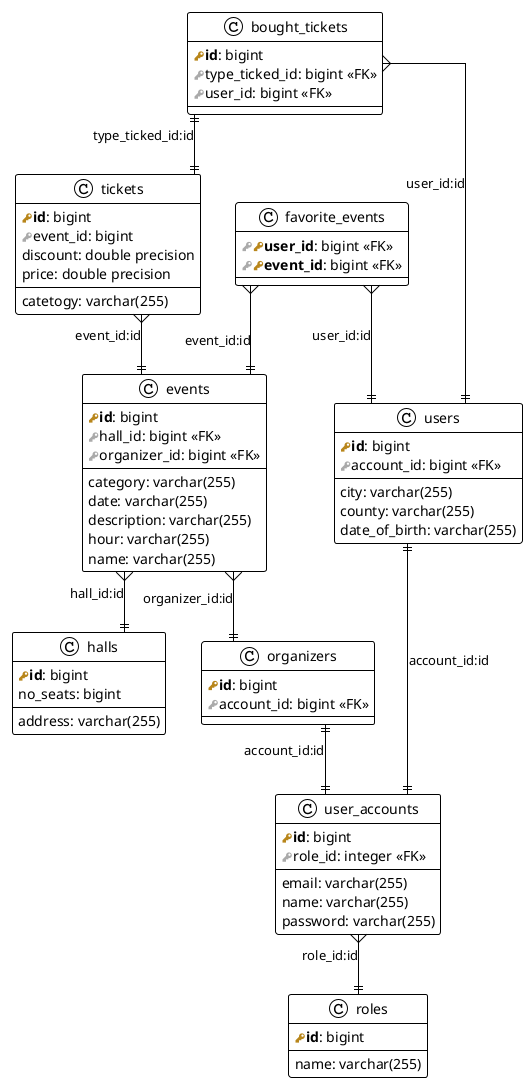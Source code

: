 @startuml
!define primary_key(x) <b><color:#b8861b><&key></color>x</b>
!define foreign_key(x)<color:#aaaaaa><&key></color>x

!theme plain
top to bottom direction
skinparam linetype ortho

class bought_tickets {
   primary_key(id): bigint
   foreign_key(type_ticked_id): bigint <<FK>>
   foreign_key(user_id): bigint <<FK>>
}
class events {
   primary_key(id): bigint
   foreign_key(hall_id): bigint <<FK>>
   foreign_key(organizer_id): bigint <<FK>>
   category: varchar(255)
   date: varchar(255)
   description: varchar(255)
   hour: varchar(255)
   name: varchar(255)
}
class favorite_events {
   foreign_key(primary_key(user_id)): bigint <<FK>>
   foreign_key(primary_key(event_id)): bigint <<FK>>
}
class halls {
   primary_key(id): bigint
   address: varchar(255)
   no_seats: bigint
}
class organizers {
   primary_key(id): bigint
   foreign_key(account_id): bigint <<FK>>
}
class roles {
   primary_key(id): bigint
   name: varchar(255)
}
class tickets {
   primary_key(id): bigint
   foreign_key(event_id): bigint
   catetogy: varchar(255)
   discount: double precision
   price: double precision

}
class user_accounts {
   primary_key(id): bigint
   foreign_key(role_id: integer) <<FK>>
   email: varchar(255)
   name: varchar(255)
   password: varchar(255)
}
class users {
   primary_key(id): bigint
   foreign_key(account_id): bigint <<FK>>
   city: varchar(255)
   county: varchar(255)
   date_of_birth: varchar(255)
}
favorite_events     }--||  events                    : "event_id:id"
favorite_events     }--||   users                    : "user_id:id"
bought_tickets      ||--|| tickets                   : "type_ticked_id:id"
bought_tickets      }--||  users                     : "user_id:id"
events              }--||  halls                     : "hall_id:id"
events              }--||  organizers                : "organizer_id:id"
organizers          ||--||  user_accounts            : "account_id:id"
tickets             }--||  events                    : "event_id:id"
user_accounts       }--||  roles                     : "role_id:id"
users               ||--||  user_accounts            : "account_id:id"
@enduml

||--|| ONE TO ONE
||--} ONE TO MANY
|--|| MANY TO ONE

- MANY TO MANY se rupe in ONE TO MANY si MANY TO MANY